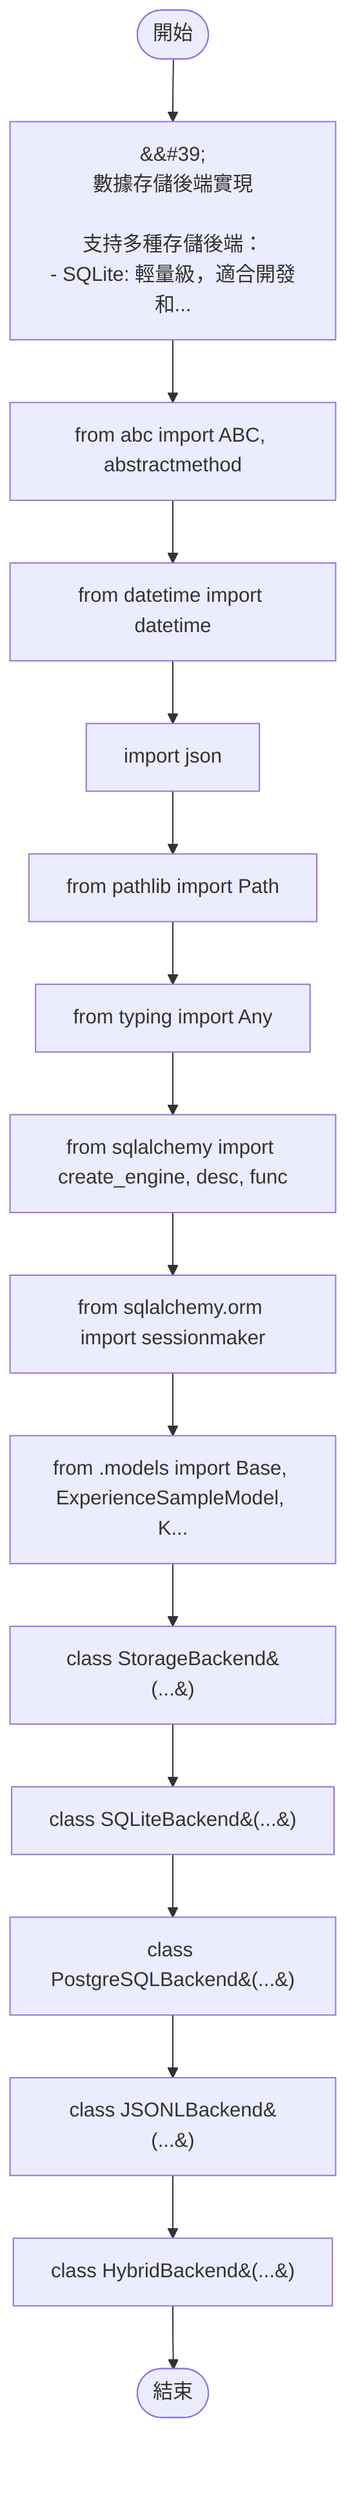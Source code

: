 flowchart TB
    n1([開始])
    n2([結束])
    n3[&amp;&#35;39;\n數據存儲後端實現\n\n支持多種存儲後端：\n- SQLite: 輕量級，適合開發和...]
    n4[from abc import ABC, abstractmethod]
    n5[from datetime import datetime]
    n6[import json]
    n7[from pathlib import Path]
    n8[from typing import Any]
    n9[from sqlalchemy import create_engine, desc, func]
    n10[from sqlalchemy.orm import sessionmaker]
    n11[from .models import Base, ExperienceSampleModel, K...]
    n12[class StorageBackend&#40;...&#41;]
    n13[class SQLiteBackend&#40;...&#41;]
    n14[class PostgreSQLBackend&#40;...&#41;]
    n15[class JSONLBackend&#40;...&#41;]
    n16[class HybridBackend&#40;...&#41;]
    n1 --> n3
    n3 --> n4
    n4 --> n5
    n5 --> n6
    n6 --> n7
    n7 --> n8
    n8 --> n9
    n9 --> n10
    n10 --> n11
    n11 --> n12
    n12 --> n13
    n13 --> n14
    n14 --> n15
    n15 --> n16
    n16 --> n2